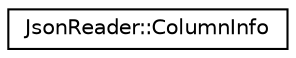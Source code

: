 digraph "Graphical Class Hierarchy"
{
  edge [fontname="Helvetica",fontsize="10",labelfontname="Helvetica",labelfontsize="10"];
  node [fontname="Helvetica",fontsize="10",shape=record];
  rankdir="LR";
  Node0 [label="JsonReader::ColumnInfo",height=0.2,width=0.4,color="black", fillcolor="white", style="filled",URL="$structJsonReader_1_1ColumnInfo.html"];
}
